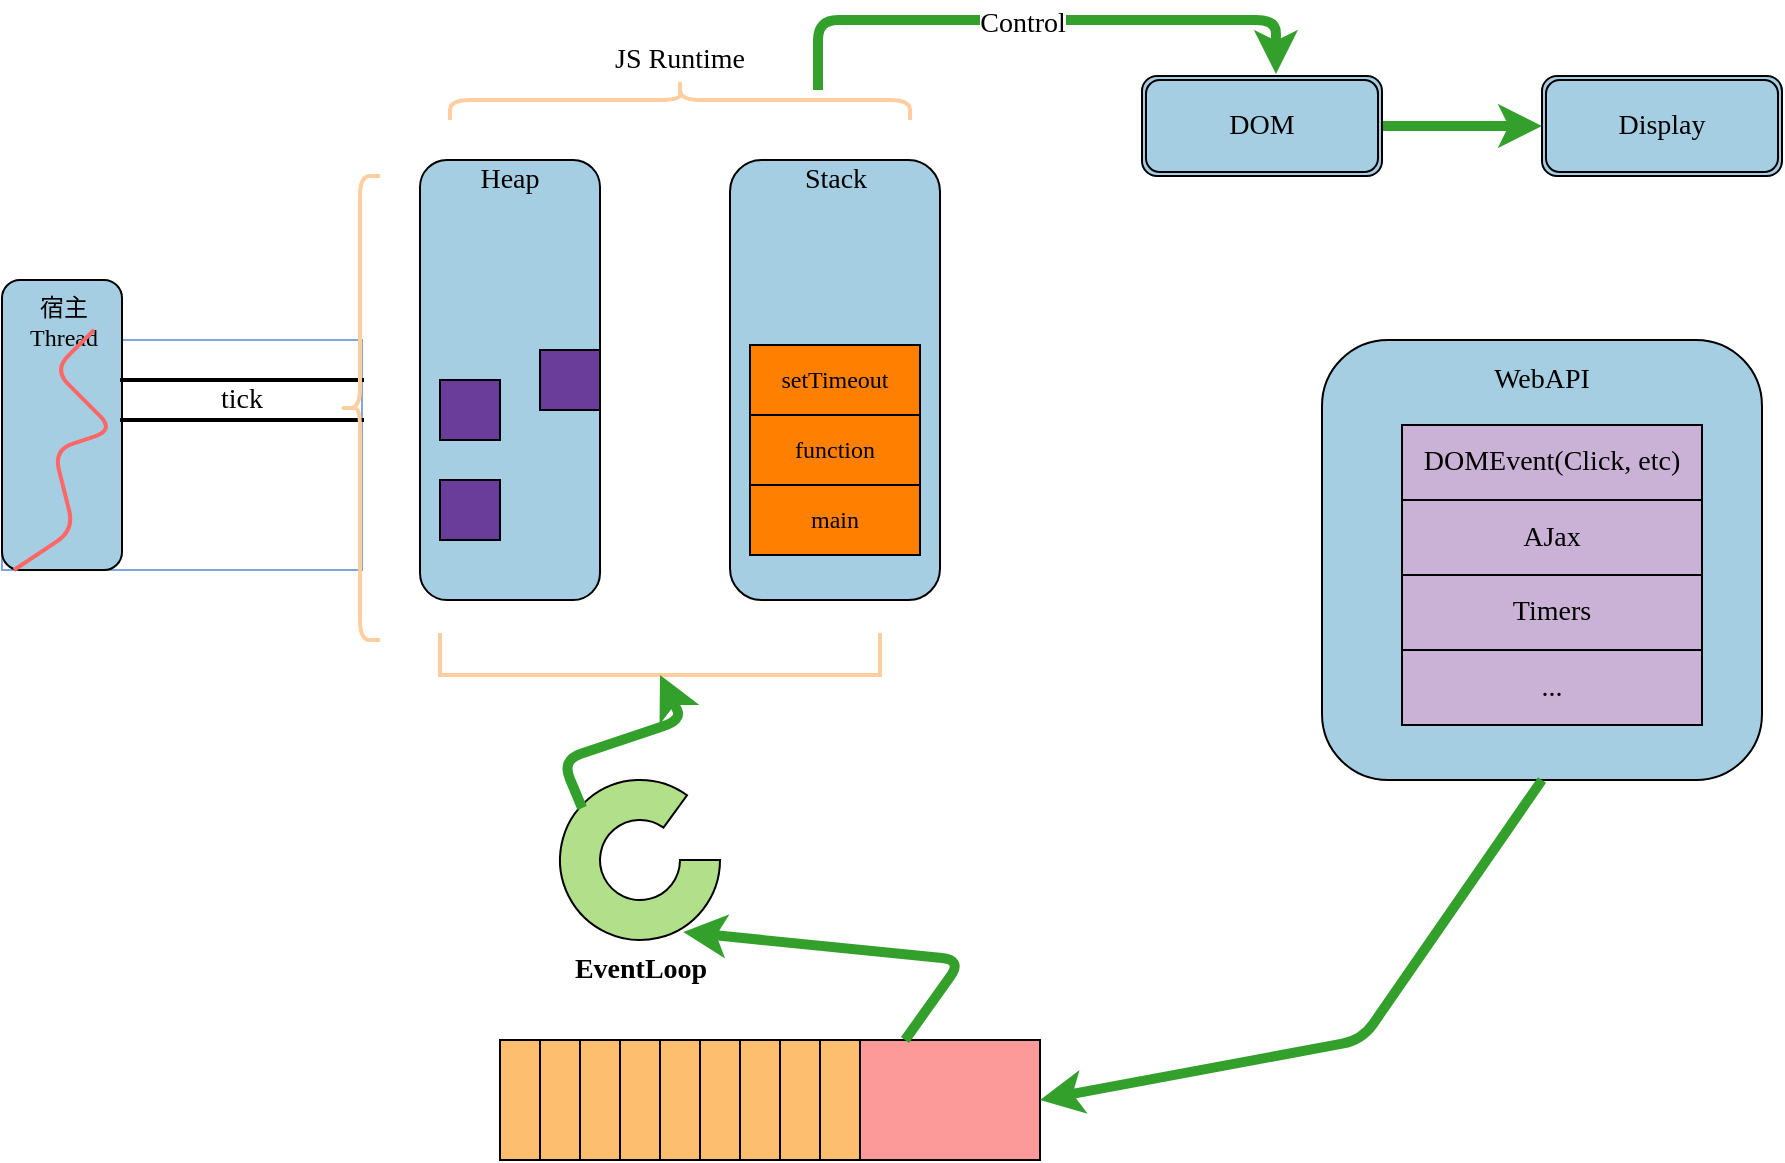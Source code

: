<mxfile version="13.10.2" type="device"><diagram id="6a731a19-8d31-9384-78a2-239565b7b9f0" name="Page-1"><mxGraphModel dx="1422" dy="1492" grid="1" gridSize="10" guides="1" tooltips="1" connect="1" arrows="1" fold="1" page="1" pageScale="1" pageWidth="1169" pageHeight="827" background="#ffffff" math="0" shadow="0"><root><mxCell id="0"/><mxCell id="1" parent="0"/><mxCell id="tPah6lr1WRMNcRNiX4yk-1542" value="&lt;font size=&quot;1&quot;&gt;&lt;b style=&quot;font-size: 14px&quot;&gt;EventLoop&lt;/b&gt;&lt;/font&gt;" style="verticalLabelPosition=bottom;verticalAlign=top;html=1;shape=mxgraph.basic.partConcEllipse;startAngle=0.25;endAngle=0.1;arcWidth=0.5;fillColor=#b2df8a;fontFamily=Comic Sans MS;" vertex="1" parent="1"><mxGeometry x="309" y="380" width="80" height="80" as="geometry"/></mxCell><mxCell id="tPah6lr1WRMNcRNiX4yk-1544" value="" style="rounded=0;whiteSpace=wrap;html=1;fillColor=#fb9a99;fontFamily=Comic Sans MS;" vertex="1" parent="1"><mxGeometry x="279" y="510" width="270" height="60" as="geometry"/></mxCell><mxCell id="tPah6lr1WRMNcRNiX4yk-1545" value="" style="rounded=0;whiteSpace=wrap;html=1;fillColor=#FDBF6F;fontFamily=Comic Sans MS;" vertex="1" parent="1"><mxGeometry x="279" y="510" width="20" height="60" as="geometry"/></mxCell><mxCell id="tPah6lr1WRMNcRNiX4yk-1546" value="" style="rounded=0;whiteSpace=wrap;html=1;fillColor=#FDBF6F;fontFamily=Comic Sans MS;" vertex="1" parent="1"><mxGeometry x="299" y="510" width="20" height="60" as="geometry"/></mxCell><mxCell id="tPah6lr1WRMNcRNiX4yk-1547" value="" style="rounded=0;whiteSpace=wrap;html=1;fillColor=#FDBF6F;fontFamily=Comic Sans MS;" vertex="1" parent="1"><mxGeometry x="339" y="510" width="20" height="60" as="geometry"/></mxCell><mxCell id="tPah6lr1WRMNcRNiX4yk-1548" value="" style="rounded=0;whiteSpace=wrap;html=1;fillColor=#FDBF6F;fontFamily=Comic Sans MS;" vertex="1" parent="1"><mxGeometry x="359" y="510" width="20" height="60" as="geometry"/></mxCell><mxCell id="tPah6lr1WRMNcRNiX4yk-1549" value="" style="rounded=0;whiteSpace=wrap;html=1;fillColor=#FDBF6F;fontFamily=Comic Sans MS;" vertex="1" parent="1"><mxGeometry x="379" y="510" width="20" height="60" as="geometry"/></mxCell><mxCell id="tPah6lr1WRMNcRNiX4yk-1550" value="" style="rounded=0;whiteSpace=wrap;html=1;fillColor=#FDBF6F;fontFamily=Comic Sans MS;" vertex="1" parent="1"><mxGeometry x="399" y="510" width="20" height="60" as="geometry"/></mxCell><mxCell id="tPah6lr1WRMNcRNiX4yk-1551" value="" style="rounded=0;whiteSpace=wrap;html=1;fillColor=#FDBF6F;fontFamily=Comic Sans MS;" vertex="1" parent="1"><mxGeometry x="419" y="510" width="20" height="60" as="geometry"/></mxCell><mxCell id="tPah6lr1WRMNcRNiX4yk-1552" value="" style="rounded=0;whiteSpace=wrap;html=1;fillColor=#fdbf6f;fontFamily=Comic Sans MS;" vertex="1" parent="1"><mxGeometry x="439" y="510" width="20" height="60" as="geometry"/></mxCell><mxCell id="tPah6lr1WRMNcRNiX4yk-1553" value="" style="rounded=0;whiteSpace=wrap;html=1;fillColor=#FDBF6F;fontFamily=Comic Sans MS;" vertex="1" parent="1"><mxGeometry x="319" y="510" width="20" height="60" as="geometry"/></mxCell><mxCell id="tPah6lr1WRMNcRNiX4yk-1557" value="" style="rounded=1;whiteSpace=wrap;html=1;fillColor=#a6cee3;fontFamily=Comic Sans MS;" vertex="1" parent="1"><mxGeometry x="239" y="70" width="90" height="220" as="geometry"/></mxCell><mxCell id="tPah6lr1WRMNcRNiX4yk-1559" value="Heap" style="text;html=1;strokeColor=none;fillColor=none;align=center;verticalAlign=middle;whiteSpace=wrap;rounded=0;fontFamily=Comic Sans MS;fontSize=14;" vertex="1" parent="1"><mxGeometry x="264" y="70" width="40" height="20" as="geometry"/></mxCell><mxCell id="tPah6lr1WRMNcRNiX4yk-1560" value="" style="whiteSpace=wrap;html=1;aspect=fixed;fillColor=#6A3D9A;fontFamily=Comic Sans MS;" vertex="1" parent="1"><mxGeometry x="249" y="180" width="30" height="30" as="geometry"/></mxCell><mxCell id="tPah6lr1WRMNcRNiX4yk-1561" value="" style="whiteSpace=wrap;html=1;aspect=fixed;fillColor=#6A3D9A;fontFamily=Comic Sans MS;" vertex="1" parent="1"><mxGeometry x="249" y="230" width="30" height="30" as="geometry"/></mxCell><mxCell id="tPah6lr1WRMNcRNiX4yk-1562" value="" style="whiteSpace=wrap;html=1;aspect=fixed;fillColor=#6a3d9a;fontFamily=Comic Sans MS;" vertex="1" parent="1"><mxGeometry x="299" y="165" width="30" height="30" as="geometry"/></mxCell><mxCell id="tPah6lr1WRMNcRNiX4yk-1563" value="" style="rounded=1;whiteSpace=wrap;html=1;fillColor=#A6CEE3;fontFamily=Comic Sans MS;" vertex="1" parent="1"><mxGeometry x="394" y="70" width="105" height="220" as="geometry"/></mxCell><mxCell id="tPah6lr1WRMNcRNiX4yk-1564" value="Stack" style="text;html=1;strokeColor=none;fillColor=none;align=center;verticalAlign=middle;whiteSpace=wrap;rounded=0;fontFamily=Comic Sans MS;fontSize=14;" vertex="1" parent="1"><mxGeometry x="426.5" y="70" width="40" height="20" as="geometry"/></mxCell><mxCell id="tPah6lr1WRMNcRNiX4yk-1568" value="setTimeout" style="rounded=0;whiteSpace=wrap;html=1;fillColor=#ff7f00;fontFamily=Comic Sans MS;" vertex="1" parent="1"><mxGeometry x="404" y="162.5" width="85" height="35" as="geometry"/></mxCell><mxCell id="tPah6lr1WRMNcRNiX4yk-1569" value="function" style="rounded=0;whiteSpace=wrap;html=1;fillColor=#FF7F00;fontFamily=Comic Sans MS;" vertex="1" parent="1"><mxGeometry x="404" y="197.5" width="85" height="35" as="geometry"/></mxCell><mxCell id="tPah6lr1WRMNcRNiX4yk-1570" value="main" style="rounded=0;whiteSpace=wrap;html=1;fillColor=#FF7F00;fontFamily=Comic Sans MS;" vertex="1" parent="1"><mxGeometry x="404" y="232.5" width="85" height="35" as="geometry"/></mxCell><mxCell id="tPah6lr1WRMNcRNiX4yk-1571" value="" style="rounded=1;whiteSpace=wrap;html=1;fillColor=#A6CEE3;fontFamily=Comic Sans MS;fontSize=14;" vertex="1" parent="1"><mxGeometry x="690" y="160" width="220" height="220" as="geometry"/></mxCell><mxCell id="tPah6lr1WRMNcRNiX4yk-1572" value="DOMEvent(Click, etc)" style="rounded=0;whiteSpace=wrap;html=1;fillColor=#cab2d6;fontFamily=Comic Sans MS;fontSize=14;" vertex="1" parent="1"><mxGeometry x="730" y="202.5" width="150" height="37.5" as="geometry"/></mxCell><mxCell id="tPah6lr1WRMNcRNiX4yk-1573" value="AJax" style="rounded=0;whiteSpace=wrap;html=1;fillColor=#cab2d6;fontFamily=Comic Sans MS;fontSize=14;" vertex="1" parent="1"><mxGeometry x="730" y="240" width="150" height="37.5" as="geometry"/></mxCell><mxCell id="tPah6lr1WRMNcRNiX4yk-1574" value="Timers" style="rounded=0;whiteSpace=wrap;html=1;fillColor=#cab2d6;fontFamily=Comic Sans MS;fontSize=14;" vertex="1" parent="1"><mxGeometry x="730" y="277.5" width="150" height="37.5" as="geometry"/></mxCell><mxCell id="tPah6lr1WRMNcRNiX4yk-1575" value="..." style="rounded=0;whiteSpace=wrap;html=1;fillColor=#cab2d6;fontFamily=Comic Sans MS;fontSize=14;" vertex="1" parent="1"><mxGeometry x="730" y="315" width="150" height="37.5" as="geometry"/></mxCell><mxCell id="tPah6lr1WRMNcRNiX4yk-1577" value="" style="shape=partialRectangle;whiteSpace=wrap;html=1;bottom=1;right=1;left=1;top=0;fillColor=none;routingCenterX=-0.5;strokeWidth=2;strokeColor=#FFCE9F;fontFamily=Comic Sans MS;" vertex="1" parent="1"><mxGeometry x="249" y="307.5" width="220" height="20" as="geometry"/></mxCell><mxCell id="tPah6lr1WRMNcRNiX4yk-1578" value="" style="shape=curlyBracket;whiteSpace=wrap;html=1;rounded=1;rotation=0;direction=south;strokeWidth=2;fillColor=#D5E8D4;strokeColor=#FFCE9F;fontFamily=Comic Sans MS;" vertex="1" parent="1"><mxGeometry x="254" y="30" width="230" height="20" as="geometry"/></mxCell><mxCell id="tPah6lr1WRMNcRNiX4yk-1580" value="JS Runtime" style="text;html=1;strokeColor=none;fillColor=none;align=center;verticalAlign=middle;whiteSpace=wrap;rounded=0;fontFamily=Comic Sans MS;fontSize=14;" vertex="1" parent="1"><mxGeometry x="324" y="10" width="90" height="20" as="geometry"/></mxCell><mxCell id="tPah6lr1WRMNcRNiX4yk-1582" value="WebAPI" style="text;html=1;strokeColor=none;fillColor=none;align=center;verticalAlign=middle;whiteSpace=wrap;rounded=0;fontFamily=Comic Sans MS;fontSize=14;" vertex="1" parent="1"><mxGeometry x="780" y="170" width="40" height="20" as="geometry"/></mxCell><mxCell id="tPah6lr1WRMNcRNiX4yk-1589" value="" style="group;strokeColor=#7EA6E0;fontFamily=Comic Sans MS;fontSize=14;" vertex="1" connectable="0" parent="1"><mxGeometry x="30" y="160" width="180" height="115" as="geometry"/></mxCell><mxCell id="tPah6lr1WRMNcRNiX4yk-1583" value="" style="rounded=1;whiteSpace=wrap;html=1;fillColor=#A6CEE3;fontFamily=Comic Sans MS;" vertex="1" parent="tPah6lr1WRMNcRNiX4yk-1589"><mxGeometry y="-30" width="60" height="145" as="geometry"/></mxCell><mxCell id="tPah6lr1WRMNcRNiX4yk-1590" value="宿主Thread" style="text;html=1;strokeColor=none;fillColor=none;align=center;verticalAlign=middle;whiteSpace=wrap;rounded=0;fontFamily=Comic Sans MS;" vertex="1" parent="tPah6lr1WRMNcRNiX4yk-1589"><mxGeometry x="11" y="-19.5" width="40" height="20" as="geometry"/></mxCell><mxCell id="tPah6lr1WRMNcRNiX4yk-1598" value="&lt;font style=&quot;font-size: 14px&quot;&gt;tick&lt;/font&gt;" style="shape=partialRectangle;whiteSpace=wrap;html=1;left=0;right=0;fillColor=none;strokeWidth=2;fontFamily=Comic Sans MS;" vertex="1" parent="tPah6lr1WRMNcRNiX4yk-1589"><mxGeometry x="60" y="20" width="120" height="20" as="geometry"/></mxCell><mxCell id="tPah6lr1WRMNcRNiX4yk-1617" value="" style="endArrow=none;html=1;strokeWidth=2;fontSize=14;strokeColor=#FF6666;fontFamily=Comic Sans MS;" edge="1" parent="tPah6lr1WRMNcRNiX4yk-1589"><mxGeometry width="50" height="50" relative="1" as="geometry"><mxPoint x="6" y="115" as="sourcePoint"/><mxPoint x="46" y="-5" as="targetPoint"/><Array as="points"><mxPoint x="36" y="95"/><mxPoint x="26" y="55"/><mxPoint x="56" y="45"/><mxPoint x="26" y="15"/></Array></mxGeometry></mxCell><mxCell id="tPah6lr1WRMNcRNiX4yk-1593" value="" style="shape=curlyBracket;whiteSpace=wrap;html=1;rounded=1;strokeWidth=2;strokeColor=#FFCE9F;fontFamily=Comic Sans MS;" vertex="1" parent="1"><mxGeometry x="199" y="78" width="20" height="232" as="geometry"/></mxCell><mxCell id="tPah6lr1WRMNcRNiX4yk-1606" value="" style="edgeStyle=orthogonalEdgeStyle;curved=1;rounded=0;orthogonalLoop=1;jettySize=auto;html=1;strokeWidth=5;strokeColor=#33A02C;fontFamily=Comic Sans MS;" edge="1" parent="1" source="tPah6lr1WRMNcRNiX4yk-1599" target="tPah6lr1WRMNcRNiX4yk-1600"><mxGeometry relative="1" as="geometry"/></mxCell><mxCell id="tPah6lr1WRMNcRNiX4yk-1599" value="DOM" style="shape=ext;double=1;rounded=1;whiteSpace=wrap;html=1;fillColor=#A6CEE3;fontFamily=Comic Sans MS;fontSize=14;" vertex="1" parent="1"><mxGeometry x="600" y="28" width="120" height="50" as="geometry"/></mxCell><mxCell id="tPah6lr1WRMNcRNiX4yk-1600" value="Display" style="shape=ext;double=1;rounded=1;whiteSpace=wrap;html=1;fillColor=#A6CEE3;fontFamily=Comic Sans MS;fontSize=14;" vertex="1" parent="1"><mxGeometry x="800" y="28" width="120" height="50" as="geometry"/></mxCell><mxCell id="tPah6lr1WRMNcRNiX4yk-1603" value="" style="edgeStyle=elbowEdgeStyle;elbow=vertical;endArrow=classic;html=1;exitX=0.25;exitY=0.2;exitDx=0;exitDy=0;entryX=0.558;entryY=-0.02;entryDx=0;entryDy=0;entryPerimeter=0;exitPerimeter=0;strokeWidth=5;strokeColor=#33A02C;fontFamily=Comic Sans MS;" edge="1" parent="1" source="tPah6lr1WRMNcRNiX4yk-1578" target="tPah6lr1WRMNcRNiX4yk-1599"><mxGeometry width="50" height="50" relative="1" as="geometry"><mxPoint x="450" y="-10" as="sourcePoint"/><mxPoint x="500" y="-60" as="targetPoint"/><Array as="points"><mxPoint x="550"/></Array></mxGeometry></mxCell><mxCell id="tPah6lr1WRMNcRNiX4yk-1611" value="Control" style="edgeLabel;html=1;align=center;verticalAlign=middle;resizable=0;points=[];fontSize=14;fontFamily=Comic Sans MS;" vertex="1" connectable="0" parent="tPah6lr1WRMNcRNiX4yk-1603"><mxGeometry x="-0.058" y="-2" relative="1" as="geometry"><mxPoint as="offset"/></mxGeometry></mxCell><mxCell id="tPah6lr1WRMNcRNiX4yk-1608" value="" style="endArrow=classic;html=1;entryX=1;entryY=0.5;entryDx=0;entryDy=0;exitX=0.5;exitY=1;exitDx=0;exitDy=0;strokeWidth=5;strokeColor=#33a02c;fontFamily=Comic Sans MS;" edge="1" parent="1" source="tPah6lr1WRMNcRNiX4yk-1571" target="tPah6lr1WRMNcRNiX4yk-1544"><mxGeometry width="50" height="50" relative="1" as="geometry"><mxPoint x="720" y="490" as="sourcePoint"/><mxPoint x="770" y="440" as="targetPoint"/><Array as="points"><mxPoint x="710" y="510"/></Array></mxGeometry></mxCell><mxCell id="tPah6lr1WRMNcRNiX4yk-1609" value="" style="endArrow=classic;html=1;entryX=0.77;entryY=0.95;entryDx=0;entryDy=0;exitX=0.75;exitY=0;exitDx=0;exitDy=0;strokeWidth=5;entryPerimeter=0;strokeColor=#33A02C;fontFamily=Comic Sans MS;" edge="1" parent="1" source="tPah6lr1WRMNcRNiX4yk-1544" target="tPah6lr1WRMNcRNiX4yk-1542"><mxGeometry width="50" height="50" relative="1" as="geometry"><mxPoint x="920" y="450" as="sourcePoint"/><mxPoint x="669" y="610" as="targetPoint"/><Array as="points"><mxPoint x="510" y="470"/></Array></mxGeometry></mxCell><mxCell id="tPah6lr1WRMNcRNiX4yk-1610" value="" style="endArrow=classic;html=1;entryX=0.5;entryY=1;entryDx=0;entryDy=0;exitX=0.138;exitY=0.175;exitDx=0;exitDy=0;strokeWidth=5;exitPerimeter=0;strokeColor=#33A02C;fontFamily=Comic Sans MS;" edge="1" parent="1" source="tPah6lr1WRMNcRNiX4yk-1542" target="tPah6lr1WRMNcRNiX4yk-1577"><mxGeometry width="50" height="50" relative="1" as="geometry"><mxPoint x="564.9" y="454" as="sourcePoint"/><mxPoint x="484.0" y="394" as="targetPoint"/><Array as="points"><mxPoint x="310" y="370"/><mxPoint x="370" y="350"/></Array></mxGeometry></mxCell></root></mxGraphModel></diagram></mxfile>